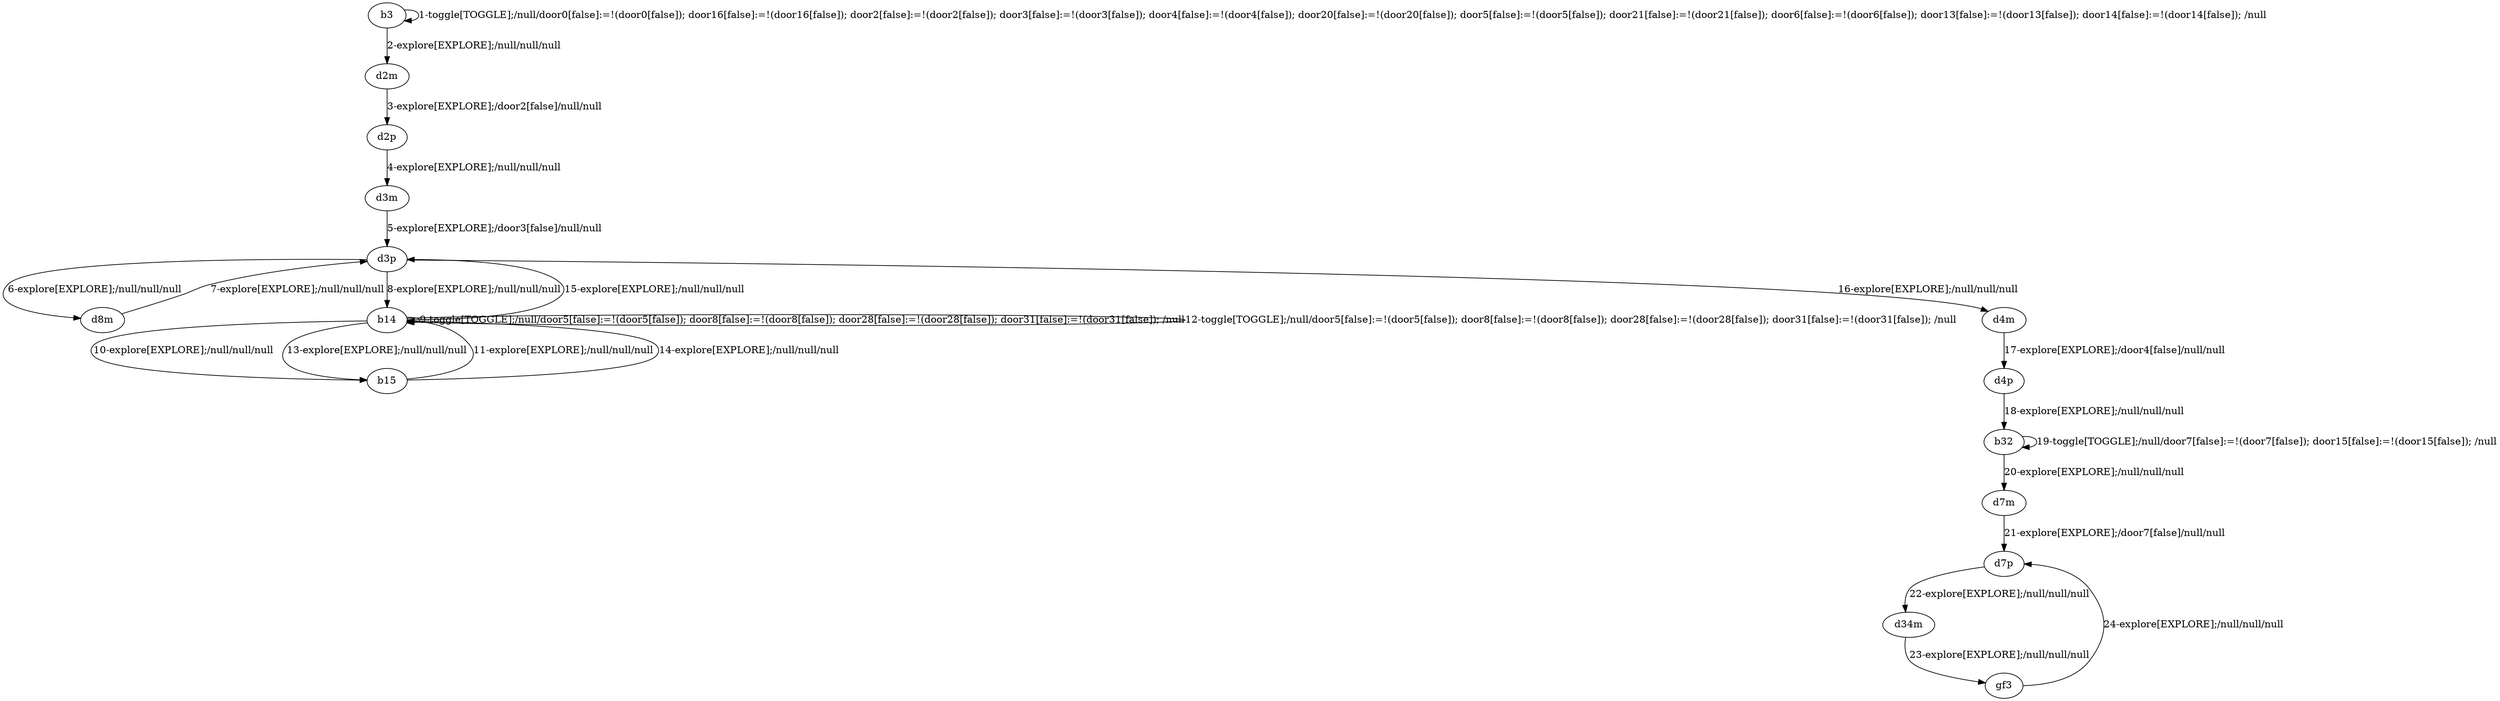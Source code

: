 # Total number of goals covered by this test: 1
# gf3 --> d7p

digraph g {
"b3" -> "b3" [label = "1-toggle[TOGGLE];/null/door0[false]:=!(door0[false]); door16[false]:=!(door16[false]); door2[false]:=!(door2[false]); door3[false]:=!(door3[false]); door4[false]:=!(door4[false]); door20[false]:=!(door20[false]); door5[false]:=!(door5[false]); door21[false]:=!(door21[false]); door6[false]:=!(door6[false]); door13[false]:=!(door13[false]); door14[false]:=!(door14[false]); /null"];
"b3" -> "d2m" [label = "2-explore[EXPLORE];/null/null/null"];
"d2m" -> "d2p" [label = "3-explore[EXPLORE];/door2[false]/null/null"];
"d2p" -> "d3m" [label = "4-explore[EXPLORE];/null/null/null"];
"d3m" -> "d3p" [label = "5-explore[EXPLORE];/door3[false]/null/null"];
"d3p" -> "d8m" [label = "6-explore[EXPLORE];/null/null/null"];
"d8m" -> "d3p" [label = "7-explore[EXPLORE];/null/null/null"];
"d3p" -> "b14" [label = "8-explore[EXPLORE];/null/null/null"];
"b14" -> "b14" [label = "9-toggle[TOGGLE];/null/door5[false]:=!(door5[false]); door8[false]:=!(door8[false]); door28[false]:=!(door28[false]); door31[false]:=!(door31[false]); /null"];
"b14" -> "b15" [label = "10-explore[EXPLORE];/null/null/null"];
"b15" -> "b14" [label = "11-explore[EXPLORE];/null/null/null"];
"b14" -> "b14" [label = "12-toggle[TOGGLE];/null/door5[false]:=!(door5[false]); door8[false]:=!(door8[false]); door28[false]:=!(door28[false]); door31[false]:=!(door31[false]); /null"];
"b14" -> "b15" [label = "13-explore[EXPLORE];/null/null/null"];
"b15" -> "b14" [label = "14-explore[EXPLORE];/null/null/null"];
"b14" -> "d3p" [label = "15-explore[EXPLORE];/null/null/null"];
"d3p" -> "d4m" [label = "16-explore[EXPLORE];/null/null/null"];
"d4m" -> "d4p" [label = "17-explore[EXPLORE];/door4[false]/null/null"];
"d4p" -> "b32" [label = "18-explore[EXPLORE];/null/null/null"];
"b32" -> "b32" [label = "19-toggle[TOGGLE];/null/door7[false]:=!(door7[false]); door15[false]:=!(door15[false]); /null"];
"b32" -> "d7m" [label = "20-explore[EXPLORE];/null/null/null"];
"d7m" -> "d7p" [label = "21-explore[EXPLORE];/door7[false]/null/null"];
"d7p" -> "d34m" [label = "22-explore[EXPLORE];/null/null/null"];
"d34m" -> "gf3" [label = "23-explore[EXPLORE];/null/null/null"];
"gf3" -> "d7p" [label = "24-explore[EXPLORE];/null/null/null"];
}